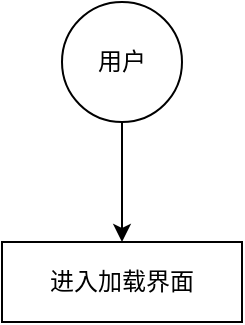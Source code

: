 <mxfile version="22.1.3" type="github">
  <diagram name="第 1 页" id="EoUbFpsbxMMct5T81e78">
    <mxGraphModel dx="1221" dy="630" grid="1" gridSize="10" guides="1" tooltips="1" connect="1" arrows="1" fold="1" page="1" pageScale="1" pageWidth="827" pageHeight="1169" math="0" shadow="0">
      <root>
        <mxCell id="0" />
        <mxCell id="1" parent="0" />
        <mxCell id="n-zDzCpe2ALMnKlHU4Qt-1" value="用户" style="ellipse;whiteSpace=wrap;html=1;" vertex="1" parent="1">
          <mxGeometry x="250" y="160" width="60" height="60" as="geometry" />
        </mxCell>
        <mxCell id="n-zDzCpe2ALMnKlHU4Qt-3" value="" style="endArrow=classic;html=1;rounded=0;exitX=0.5;exitY=1;exitDx=0;exitDy=0;entryX=0.5;entryY=0;entryDx=0;entryDy=0;" edge="1" parent="1" source="n-zDzCpe2ALMnKlHU4Qt-1" target="n-zDzCpe2ALMnKlHU4Qt-4">
          <mxGeometry width="50" height="50" relative="1" as="geometry">
            <mxPoint x="390" y="320" as="sourcePoint" />
            <mxPoint x="280" y="260" as="targetPoint" />
          </mxGeometry>
        </mxCell>
        <mxCell id="n-zDzCpe2ALMnKlHU4Qt-4" value="进入加载界面" style="rounded=0;whiteSpace=wrap;html=1;" vertex="1" parent="1">
          <mxGeometry x="220" y="280" width="120" height="40" as="geometry" />
        </mxCell>
      </root>
    </mxGraphModel>
  </diagram>
</mxfile>
